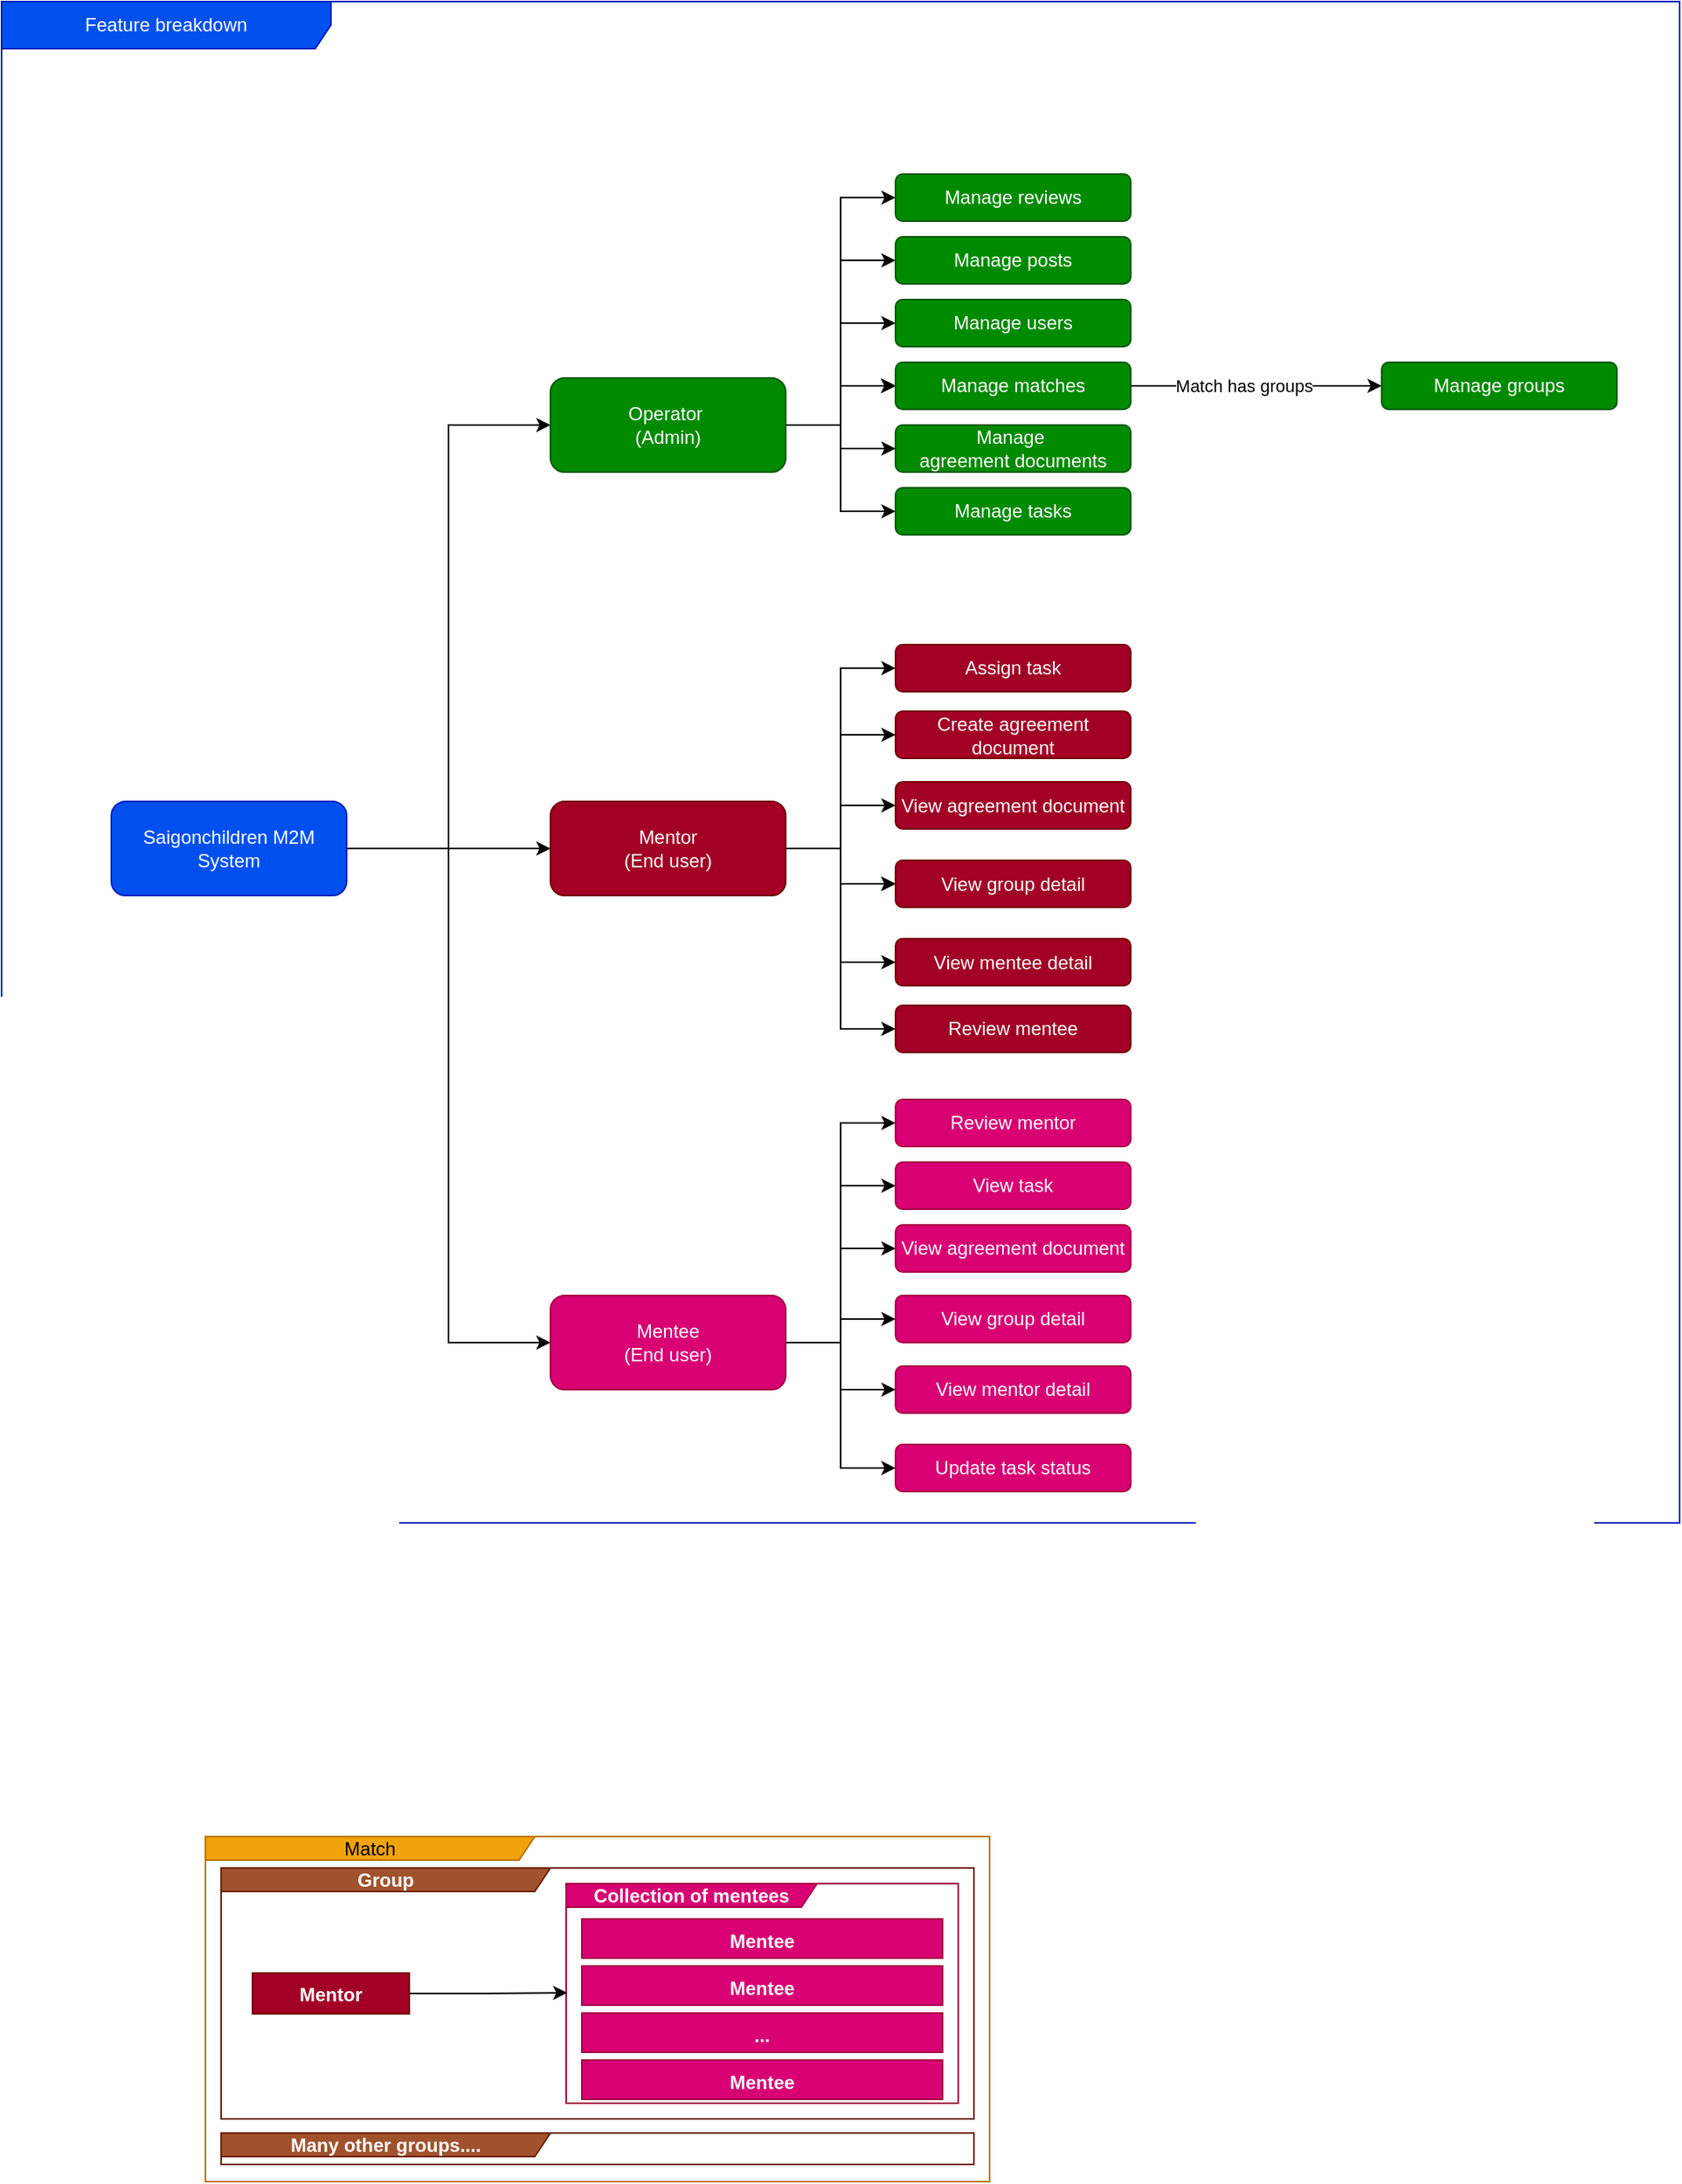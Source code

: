 <mxfile version="26.0.11">
  <diagram name="Page-1" id="9zVKBY60DjA3LiJ9msCD">
    <mxGraphModel dx="1717" dy="1626" grid="1" gridSize="10" guides="1" tooltips="1" connect="1" arrows="1" fold="1" page="1" pageScale="1" pageWidth="827" pageHeight="1169" math="0" shadow="0">
      <root>
        <mxCell id="0" />
        <mxCell id="1" parent="0" />
        <mxCell id="8znH28T3EN4sUPZHB0bJ-5" style="edgeStyle=orthogonalEdgeStyle;rounded=0;orthogonalLoop=1;jettySize=auto;html=1;entryX=0;entryY=0.5;entryDx=0;entryDy=0;" parent="1" source="8znH28T3EN4sUPZHB0bJ-1" target="8znH28T3EN4sUPZHB0bJ-2" edge="1">
          <mxGeometry relative="1" as="geometry" />
        </mxCell>
        <mxCell id="8znH28T3EN4sUPZHB0bJ-32" style="edgeStyle=orthogonalEdgeStyle;rounded=0;orthogonalLoop=1;jettySize=auto;html=1;entryX=0;entryY=0.5;entryDx=0;entryDy=0;" parent="1" source="8znH28T3EN4sUPZHB0bJ-1" target="8znH28T3EN4sUPZHB0bJ-30" edge="1">
          <mxGeometry relative="1" as="geometry" />
        </mxCell>
        <mxCell id="8znH28T3EN4sUPZHB0bJ-60" style="edgeStyle=orthogonalEdgeStyle;rounded=0;orthogonalLoop=1;jettySize=auto;html=1;entryX=0;entryY=0.5;entryDx=0;entryDy=0;" parent="1" source="8znH28T3EN4sUPZHB0bJ-1" target="8znH28T3EN4sUPZHB0bJ-31" edge="1">
          <mxGeometry relative="1" as="geometry" />
        </mxCell>
        <mxCell id="8znH28T3EN4sUPZHB0bJ-1" value="Saigonchildren M2M&lt;div&gt;System&lt;/div&gt;" style="rounded=1;whiteSpace=wrap;html=1;fillColor=#0050ef;fontColor=#ffffff;strokeColor=#001DBC;" parent="1" vertex="1">
          <mxGeometry x="-70" y="300" width="150" height="60" as="geometry" />
        </mxCell>
        <mxCell id="8znH28T3EN4sUPZHB0bJ-24" style="edgeStyle=orthogonalEdgeStyle;rounded=0;orthogonalLoop=1;jettySize=auto;html=1;entryX=0;entryY=0.5;entryDx=0;entryDy=0;" parent="1" source="8znH28T3EN4sUPZHB0bJ-2" target="8znH28T3EN4sUPZHB0bJ-14" edge="1">
          <mxGeometry relative="1" as="geometry" />
        </mxCell>
        <mxCell id="8znH28T3EN4sUPZHB0bJ-27" style="edgeStyle=orthogonalEdgeStyle;rounded=0;orthogonalLoop=1;jettySize=auto;html=1;entryX=0;entryY=0.5;entryDx=0;entryDy=0;" parent="1" source="8znH28T3EN4sUPZHB0bJ-2" target="8znH28T3EN4sUPZHB0bJ-26" edge="1">
          <mxGeometry relative="1" as="geometry">
            <mxPoint x="420" y="150" as="targetPoint" />
          </mxGeometry>
        </mxCell>
        <mxCell id="8znH28T3EN4sUPZHB0bJ-29" style="edgeStyle=orthogonalEdgeStyle;rounded=0;orthogonalLoop=1;jettySize=auto;html=1;entryX=0;entryY=0.5;entryDx=0;entryDy=0;" parent="1" source="8znH28T3EN4sUPZHB0bJ-2" target="8znH28T3EN4sUPZHB0bJ-28" edge="1">
          <mxGeometry relative="1" as="geometry" />
        </mxCell>
        <mxCell id="8znH28T3EN4sUPZHB0bJ-66" value="" style="edgeStyle=orthogonalEdgeStyle;rounded=0;orthogonalLoop=1;jettySize=auto;html=1;" parent="1" source="8znH28T3EN4sUPZHB0bJ-2" target="8znH28T3EN4sUPZHB0bJ-26" edge="1">
          <mxGeometry relative="1" as="geometry" />
        </mxCell>
        <mxCell id="8znH28T3EN4sUPZHB0bJ-67" value="" style="edgeStyle=orthogonalEdgeStyle;rounded=0;orthogonalLoop=1;jettySize=auto;html=1;" parent="1" source="8znH28T3EN4sUPZHB0bJ-2" target="8znH28T3EN4sUPZHB0bJ-26" edge="1">
          <mxGeometry relative="1" as="geometry" />
        </mxCell>
        <mxCell id="8znH28T3EN4sUPZHB0bJ-68" value="" style="edgeStyle=orthogonalEdgeStyle;rounded=0;orthogonalLoop=1;jettySize=auto;html=1;" parent="1" source="8znH28T3EN4sUPZHB0bJ-2" target="8znH28T3EN4sUPZHB0bJ-26" edge="1">
          <mxGeometry relative="1" as="geometry" />
        </mxCell>
        <mxCell id="8znH28T3EN4sUPZHB0bJ-69" value="" style="edgeStyle=orthogonalEdgeStyle;rounded=0;orthogonalLoop=1;jettySize=auto;html=1;" parent="1" source="8znH28T3EN4sUPZHB0bJ-2" target="8znH28T3EN4sUPZHB0bJ-26" edge="1">
          <mxGeometry relative="1" as="geometry" />
        </mxCell>
        <mxCell id="8znH28T3EN4sUPZHB0bJ-72" style="edgeStyle=orthogonalEdgeStyle;rounded=0;orthogonalLoop=1;jettySize=auto;html=1;entryX=0;entryY=0.5;entryDx=0;entryDy=0;" parent="1" source="8znH28T3EN4sUPZHB0bJ-2" target="8znH28T3EN4sUPZHB0bJ-70" edge="1">
          <mxGeometry relative="1" as="geometry" />
        </mxCell>
        <mxCell id="8znH28T3EN4sUPZHB0bJ-77" style="edgeStyle=orthogonalEdgeStyle;rounded=0;orthogonalLoop=1;jettySize=auto;html=1;entryX=0;entryY=0.5;entryDx=0;entryDy=0;" parent="1" source="8znH28T3EN4sUPZHB0bJ-2" target="8znH28T3EN4sUPZHB0bJ-76" edge="1">
          <mxGeometry relative="1" as="geometry" />
        </mxCell>
        <mxCell id="8znH28T3EN4sUPZHB0bJ-90" style="edgeStyle=orthogonalEdgeStyle;rounded=0;orthogonalLoop=1;jettySize=auto;html=1;entryX=0;entryY=0.5;entryDx=0;entryDy=0;" parent="1" source="8znH28T3EN4sUPZHB0bJ-2" target="8znH28T3EN4sUPZHB0bJ-89" edge="1">
          <mxGeometry relative="1" as="geometry" />
        </mxCell>
        <mxCell id="8znH28T3EN4sUPZHB0bJ-2" value="Operator&amp;nbsp;&lt;div&gt;(Admin)&lt;/div&gt;" style="rounded=1;whiteSpace=wrap;html=1;fillColor=#008a00;fontColor=#ffffff;strokeColor=#005700;" parent="1" vertex="1">
          <mxGeometry x="210" y="30" width="150" height="60" as="geometry" />
        </mxCell>
        <mxCell id="8znH28T3EN4sUPZHB0bJ-14" value="Manage users" style="rounded=1;whiteSpace=wrap;html=1;fillColor=#008a00;fontColor=#ffffff;strokeColor=#005700;" parent="1" vertex="1">
          <mxGeometry x="430" y="-20" width="150" height="30" as="geometry" />
        </mxCell>
        <mxCell id="8znH28T3EN4sUPZHB0bJ-42" value="" style="edgeStyle=orthogonalEdgeStyle;rounded=0;orthogonalLoop=1;jettySize=auto;html=1;" parent="1" source="8znH28T3EN4sUPZHB0bJ-26" target="8znH28T3EN4sUPZHB0bJ-41" edge="1">
          <mxGeometry relative="1" as="geometry" />
        </mxCell>
        <mxCell id="8znH28T3EN4sUPZHB0bJ-43" value="Match has groups" style="edgeLabel;html=1;align=center;verticalAlign=middle;resizable=0;points=[];" parent="8znH28T3EN4sUPZHB0bJ-42" vertex="1" connectable="0">
          <mxGeometry x="-0.224" y="1" relative="1" as="geometry">
            <mxPoint x="10" y="1" as="offset" />
          </mxGeometry>
        </mxCell>
        <mxCell id="8znH28T3EN4sUPZHB0bJ-26" value="Manage matches" style="rounded=1;whiteSpace=wrap;html=1;fillColor=#008a00;fontColor=#ffffff;strokeColor=#005700;" parent="1" vertex="1">
          <mxGeometry x="430" y="20" width="150" height="30" as="geometry" />
        </mxCell>
        <mxCell id="8znH28T3EN4sUPZHB0bJ-28" value="Manage&amp;nbsp;&lt;div&gt;agreement documents&lt;/div&gt;" style="rounded=1;whiteSpace=wrap;html=1;fillColor=#008a00;fontColor=#ffffff;strokeColor=#005700;" parent="1" vertex="1">
          <mxGeometry x="430" y="60" width="150" height="30" as="geometry" />
        </mxCell>
        <mxCell id="8znH28T3EN4sUPZHB0bJ-35" value="" style="edgeStyle=orthogonalEdgeStyle;rounded=0;orthogonalLoop=1;jettySize=auto;html=1;entryX=0;entryY=0.5;entryDx=0;entryDy=0;" parent="1" source="8znH28T3EN4sUPZHB0bJ-30" target="8znH28T3EN4sUPZHB0bJ-36" edge="1">
          <mxGeometry relative="1" as="geometry">
            <mxPoint x="440" y="320.029" as="targetPoint" />
          </mxGeometry>
        </mxCell>
        <mxCell id="8znH28T3EN4sUPZHB0bJ-38" style="edgeStyle=orthogonalEdgeStyle;rounded=0;orthogonalLoop=1;jettySize=auto;html=1;" parent="1" source="8znH28T3EN4sUPZHB0bJ-30" target="8znH28T3EN4sUPZHB0bJ-37" edge="1">
          <mxGeometry relative="1" as="geometry" />
        </mxCell>
        <mxCell id="8znH28T3EN4sUPZHB0bJ-46" style="edgeStyle=orthogonalEdgeStyle;rounded=0;orthogonalLoop=1;jettySize=auto;html=1;entryX=0;entryY=0.5;entryDx=0;entryDy=0;" parent="1" source="8znH28T3EN4sUPZHB0bJ-30" target="8znH28T3EN4sUPZHB0bJ-45" edge="1">
          <mxGeometry relative="1" as="geometry" />
        </mxCell>
        <mxCell id="8znH28T3EN4sUPZHB0bJ-65" style="edgeStyle=orthogonalEdgeStyle;rounded=0;orthogonalLoop=1;jettySize=auto;html=1;entryX=0;entryY=0.5;entryDx=0;entryDy=0;" parent="1" source="8znH28T3EN4sUPZHB0bJ-30" target="8znH28T3EN4sUPZHB0bJ-62" edge="1">
          <mxGeometry relative="1" as="geometry" />
        </mxCell>
        <mxCell id="8znH28T3EN4sUPZHB0bJ-73" value="" style="edgeStyle=orthogonalEdgeStyle;rounded=0;orthogonalLoop=1;jettySize=auto;html=1;" parent="1" source="8znH28T3EN4sUPZHB0bJ-30" target="8znH28T3EN4sUPZHB0bJ-37" edge="1">
          <mxGeometry relative="1" as="geometry" />
        </mxCell>
        <mxCell id="8znH28T3EN4sUPZHB0bJ-75" style="edgeStyle=orthogonalEdgeStyle;rounded=0;orthogonalLoop=1;jettySize=auto;html=1;entryX=0;entryY=0.5;entryDx=0;entryDy=0;" parent="1" source="8znH28T3EN4sUPZHB0bJ-30" target="8znH28T3EN4sUPZHB0bJ-74" edge="1">
          <mxGeometry relative="1" as="geometry" />
        </mxCell>
        <mxCell id="8znH28T3EN4sUPZHB0bJ-84" value="" style="edgeStyle=orthogonalEdgeStyle;rounded=0;orthogonalLoop=1;jettySize=auto;html=1;" parent="1" source="8znH28T3EN4sUPZHB0bJ-30" target="8znH28T3EN4sUPZHB0bJ-37" edge="1">
          <mxGeometry relative="1" as="geometry" />
        </mxCell>
        <mxCell id="8znH28T3EN4sUPZHB0bJ-86" style="edgeStyle=orthogonalEdgeStyle;rounded=0;orthogonalLoop=1;jettySize=auto;html=1;entryX=0;entryY=0.5;entryDx=0;entryDy=0;" parent="1" source="8znH28T3EN4sUPZHB0bJ-30" target="8znH28T3EN4sUPZHB0bJ-85" edge="1">
          <mxGeometry relative="1" as="geometry" />
        </mxCell>
        <mxCell id="8znH28T3EN4sUPZHB0bJ-30" value="Mentor&lt;br&gt;(End user)" style="rounded=1;whiteSpace=wrap;html=1;fillColor=#a20025;fontColor=#ffffff;strokeColor=#6F0000;" parent="1" vertex="1">
          <mxGeometry x="210" y="300" width="150" height="60" as="geometry" />
        </mxCell>
        <mxCell id="8znH28T3EN4sUPZHB0bJ-57" style="edgeStyle=orthogonalEdgeStyle;rounded=0;orthogonalLoop=1;jettySize=auto;html=1;entryX=0;entryY=0.5;entryDx=0;entryDy=0;" parent="1" source="8znH28T3EN4sUPZHB0bJ-31" target="8znH28T3EN4sUPZHB0bJ-54" edge="1">
          <mxGeometry relative="1" as="geometry">
            <Array as="points">
              <mxPoint x="395" y="645" />
              <mxPoint x="395" y="585" />
            </Array>
          </mxGeometry>
        </mxCell>
        <mxCell id="8znH28T3EN4sUPZHB0bJ-58" style="edgeStyle=orthogonalEdgeStyle;rounded=0;orthogonalLoop=1;jettySize=auto;html=1;entryX=0;entryY=0.5;entryDx=0;entryDy=0;" parent="1" source="8znH28T3EN4sUPZHB0bJ-31" target="8znH28T3EN4sUPZHB0bJ-55" edge="1">
          <mxGeometry relative="1" as="geometry" />
        </mxCell>
        <mxCell id="8znH28T3EN4sUPZHB0bJ-59" style="edgeStyle=orthogonalEdgeStyle;rounded=0;orthogonalLoop=1;jettySize=auto;html=1;entryX=0;entryY=0.5;entryDx=0;entryDy=0;" parent="1" source="8znH28T3EN4sUPZHB0bJ-31" target="8znH28T3EN4sUPZHB0bJ-56" edge="1">
          <mxGeometry relative="1" as="geometry" />
        </mxCell>
        <mxCell id="8znH28T3EN4sUPZHB0bJ-80" style="edgeStyle=orthogonalEdgeStyle;rounded=0;orthogonalLoop=1;jettySize=auto;html=1;entryX=0;entryY=0.5;entryDx=0;entryDy=0;" parent="1" source="8znH28T3EN4sUPZHB0bJ-31" target="8znH28T3EN4sUPZHB0bJ-79" edge="1">
          <mxGeometry relative="1" as="geometry" />
        </mxCell>
        <mxCell id="8znH28T3EN4sUPZHB0bJ-82" style="edgeStyle=orthogonalEdgeStyle;rounded=0;orthogonalLoop=1;jettySize=auto;html=1;entryX=0;entryY=0.5;entryDx=0;entryDy=0;" parent="1" source="8znH28T3EN4sUPZHB0bJ-31" target="8znH28T3EN4sUPZHB0bJ-81" edge="1">
          <mxGeometry relative="1" as="geometry" />
        </mxCell>
        <mxCell id="8znH28T3EN4sUPZHB0bJ-88" style="edgeStyle=orthogonalEdgeStyle;rounded=0;orthogonalLoop=1;jettySize=auto;html=1;entryX=0;entryY=0.5;entryDx=0;entryDy=0;" parent="1" source="8znH28T3EN4sUPZHB0bJ-31" target="8znH28T3EN4sUPZHB0bJ-87" edge="1">
          <mxGeometry relative="1" as="geometry" />
        </mxCell>
        <mxCell id="8znH28T3EN4sUPZHB0bJ-31" value="Mentee&lt;br&gt;(End user)" style="rounded=1;whiteSpace=wrap;html=1;fillColor=#d80073;fontColor=#ffffff;strokeColor=#A50040;" parent="1" vertex="1">
          <mxGeometry x="210" y="615" width="150" height="60" as="geometry" />
        </mxCell>
        <mxCell id="8znH28T3EN4sUPZHB0bJ-36" value="View agreement document" style="rounded=1;whiteSpace=wrap;html=1;fillColor=#a20025;fontColor=#ffffff;strokeColor=#6F0000;" parent="1" vertex="1">
          <mxGeometry x="430" y="287.5" width="150" height="30" as="geometry" />
        </mxCell>
        <mxCell id="8znH28T3EN4sUPZHB0bJ-37" value="View group detail" style="rounded=1;whiteSpace=wrap;html=1;fillColor=#a20025;fontColor=#ffffff;strokeColor=#6F0000;" parent="1" vertex="1">
          <mxGeometry x="430" y="337.5" width="150" height="30" as="geometry" />
        </mxCell>
        <mxCell id="8znH28T3EN4sUPZHB0bJ-41" value="Manage groups" style="rounded=1;whiteSpace=wrap;html=1;fillColor=#008a00;fontColor=#ffffff;strokeColor=#005700;" parent="1" vertex="1">
          <mxGeometry x="740" y="20" width="150" height="30" as="geometry" />
        </mxCell>
        <mxCell id="8znH28T3EN4sUPZHB0bJ-45" value="View mentee detail" style="rounded=1;whiteSpace=wrap;html=1;fillColor=#a20025;fontColor=#ffffff;strokeColor=#6F0000;" parent="1" vertex="1">
          <mxGeometry x="430" y="387.5" width="150" height="30" as="geometry" />
        </mxCell>
        <mxCell id="8znH28T3EN4sUPZHB0bJ-54" value="View agreement document" style="rounded=1;whiteSpace=wrap;html=1;fillColor=#d80073;fontColor=#ffffff;strokeColor=#A50040;" parent="1" vertex="1">
          <mxGeometry x="430" y="570" width="150" height="30" as="geometry" />
        </mxCell>
        <mxCell id="8znH28T3EN4sUPZHB0bJ-55" value="View group detail" style="rounded=1;whiteSpace=wrap;html=1;fillColor=#d80073;fontColor=#ffffff;strokeColor=#A50040;" parent="1" vertex="1">
          <mxGeometry x="430" y="615" width="150" height="30" as="geometry" />
        </mxCell>
        <mxCell id="8znH28T3EN4sUPZHB0bJ-56" value="View mentor detail" style="rounded=1;whiteSpace=wrap;html=1;fillColor=#d80073;fontColor=#ffffff;strokeColor=#A50040;" parent="1" vertex="1">
          <mxGeometry x="430" y="660" width="150" height="30" as="geometry" />
        </mxCell>
        <mxCell id="8znH28T3EN4sUPZHB0bJ-62" value="Create agreement document" style="rounded=1;whiteSpace=wrap;html=1;fillColor=#a20025;fontColor=#ffffff;strokeColor=#6F0000;" parent="1" vertex="1">
          <mxGeometry x="430" y="242.5" width="150" height="30" as="geometry" />
        </mxCell>
        <mxCell id="8znH28T3EN4sUPZHB0bJ-70" value="Manage posts" style="rounded=1;whiteSpace=wrap;html=1;fillColor=#008a00;fontColor=#ffffff;strokeColor=#005700;" parent="1" vertex="1">
          <mxGeometry x="430" y="-60" width="150" height="30" as="geometry" />
        </mxCell>
        <mxCell id="8znH28T3EN4sUPZHB0bJ-74" value="Assign task" style="rounded=1;whiteSpace=wrap;html=1;fillColor=#a20025;fontColor=#ffffff;strokeColor=#6F0000;" parent="1" vertex="1">
          <mxGeometry x="430" y="200" width="150" height="30" as="geometry" />
        </mxCell>
        <mxCell id="8znH28T3EN4sUPZHB0bJ-76" value="Manage tasks" style="rounded=1;whiteSpace=wrap;html=1;fillColor=#008a00;fontColor=#ffffff;strokeColor=#005700;" parent="1" vertex="1">
          <mxGeometry x="430" y="100" width="150" height="30" as="geometry" />
        </mxCell>
        <mxCell id="8znH28T3EN4sUPZHB0bJ-79" value="View task" style="rounded=1;whiteSpace=wrap;html=1;fillColor=#d80073;fontColor=#ffffff;strokeColor=#A50040;" parent="1" vertex="1">
          <mxGeometry x="430" y="530" width="150" height="30" as="geometry" />
        </mxCell>
        <mxCell id="8znH28T3EN4sUPZHB0bJ-81" value="Update task status" style="rounded=1;whiteSpace=wrap;html=1;fillColor=#d80073;fontColor=#ffffff;strokeColor=#A50040;" parent="1" vertex="1">
          <mxGeometry x="430" y="710" width="150" height="30" as="geometry" />
        </mxCell>
        <mxCell id="8znH28T3EN4sUPZHB0bJ-85" value="Review mentee" style="rounded=1;whiteSpace=wrap;html=1;fillColor=#a20025;fontColor=#ffffff;strokeColor=#6F0000;" parent="1" vertex="1">
          <mxGeometry x="430" y="430" width="150" height="30" as="geometry" />
        </mxCell>
        <mxCell id="8znH28T3EN4sUPZHB0bJ-87" value="Review mentor" style="rounded=1;whiteSpace=wrap;html=1;fillColor=#d80073;fontColor=#ffffff;strokeColor=#A50040;" parent="1" vertex="1">
          <mxGeometry x="430" y="490" width="150" height="30" as="geometry" />
        </mxCell>
        <mxCell id="8znH28T3EN4sUPZHB0bJ-89" value="Manage reviews" style="rounded=1;whiteSpace=wrap;html=1;fillColor=#008a00;fontColor=#ffffff;strokeColor=#005700;" parent="1" vertex="1">
          <mxGeometry x="430" y="-100" width="150" height="30" as="geometry" />
        </mxCell>
        <mxCell id="8znH28T3EN4sUPZHB0bJ-93" value="Feature breakdown" style="shape=umlFrame;whiteSpace=wrap;html=1;pointerEvents=0;width=210;height=30;fillColor=#0050ef;fontColor=#ffffff;strokeColor=#001DBC;" parent="1" vertex="1">
          <mxGeometry x="-140" y="-210" width="1070" height="970" as="geometry" />
        </mxCell>
        <mxCell id="8znH28T3EN4sUPZHB0bJ-114" value="Match" style="shape=umlFrame;whiteSpace=wrap;html=1;pointerEvents=0;width=210;height=15;fillColor=#f0a30a;fontColor=#000000;strokeColor=#BD7000;" parent="1" vertex="1">
          <mxGeometry x="-10" y="960" width="500" height="220" as="geometry" />
        </mxCell>
        <mxCell id="8znH28T3EN4sUPZHB0bJ-118" value="Mentor" style="text;strokeColor=#6F0000;fillColor=#a20025;align=center;verticalAlign=top;spacingLeft=4;spacingRight=4;overflow=hidden;rotatable=0;points=[[0,0.5],[1,0.5]];portConstraint=eastwest;whiteSpace=wrap;html=1;fontColor=#ffffff;fontStyle=1" parent="1" vertex="1">
          <mxGeometry x="20" y="1047" width="100" height="26" as="geometry" />
        </mxCell>
        <mxCell id="8znH28T3EN4sUPZHB0bJ-128" value="Collection of mentees" style="shape=umlFrame;whiteSpace=wrap;html=1;pointerEvents=0;width=160;height=15;fillColor=#d80073;fontColor=#ffffff;strokeColor=#A50040;fontStyle=1" parent="1" vertex="1">
          <mxGeometry x="220" y="990" width="250" height="140" as="geometry" />
        </mxCell>
        <mxCell id="8znH28T3EN4sUPZHB0bJ-135" value="" style="group;fontStyle=1" parent="1" vertex="1" connectable="0">
          <mxGeometry x="230" y="1012.5" width="230" height="115" as="geometry" />
        </mxCell>
        <mxCell id="8znH28T3EN4sUPZHB0bJ-130" value="Mentee" style="text;strokeColor=#A50040;fillColor=#d80073;align=center;verticalAlign=top;spacingLeft=4;spacingRight=4;overflow=hidden;rotatable=0;points=[[0,0.5],[1,0.5]];portConstraint=eastwest;whiteSpace=wrap;html=1;fontColor=#ffffff;fontStyle=1" parent="8znH28T3EN4sUPZHB0bJ-135" vertex="1">
          <mxGeometry width="230" height="25" as="geometry" />
        </mxCell>
        <mxCell id="8znH28T3EN4sUPZHB0bJ-132" value="..." style="text;strokeColor=#A50040;fillColor=#d80073;align=center;verticalAlign=top;spacingLeft=4;spacingRight=4;overflow=hidden;rotatable=0;points=[[0,0.5],[1,0.5]];portConstraint=eastwest;whiteSpace=wrap;html=1;fontColor=#ffffff;fontStyle=1" parent="8znH28T3EN4sUPZHB0bJ-135" vertex="1">
          <mxGeometry y="60" width="230" height="25" as="geometry" />
        </mxCell>
        <mxCell id="8znH28T3EN4sUPZHB0bJ-133" value="Mentee" style="text;strokeColor=#A50040;fillColor=#d80073;align=center;verticalAlign=top;spacingLeft=4;spacingRight=4;overflow=hidden;rotatable=0;points=[[0,0.5],[1,0.5]];portConstraint=eastwest;whiteSpace=wrap;html=1;fontColor=#ffffff;fontStyle=1" parent="8znH28T3EN4sUPZHB0bJ-135" vertex="1">
          <mxGeometry y="30" width="230" height="25" as="geometry" />
        </mxCell>
        <mxCell id="8znH28T3EN4sUPZHB0bJ-134" value="Mentee" style="text;strokeColor=#A50040;fillColor=#d80073;align=center;verticalAlign=top;spacingLeft=4;spacingRight=4;overflow=hidden;rotatable=0;points=[[0,0.5],[1,0.5]];portConstraint=eastwest;whiteSpace=wrap;html=1;fontColor=#ffffff;fontStyle=1" parent="8znH28T3EN4sUPZHB0bJ-135" vertex="1">
          <mxGeometry y="90" width="230" height="25" as="geometry" />
        </mxCell>
        <mxCell id="8znH28T3EN4sUPZHB0bJ-139" style="edgeStyle=orthogonalEdgeStyle;rounded=0;orthogonalLoop=1;jettySize=auto;html=1;entryX=0.003;entryY=0.497;entryDx=0;entryDy=0;entryPerimeter=0;fontStyle=1" parent="1" source="8znH28T3EN4sUPZHB0bJ-118" target="8znH28T3EN4sUPZHB0bJ-128" edge="1">
          <mxGeometry relative="1" as="geometry" />
        </mxCell>
        <mxCell id="8znH28T3EN4sUPZHB0bJ-141" value="Group" style="shape=umlFrame;whiteSpace=wrap;html=1;pointerEvents=0;width=210;height=15;fillColor=#a0522d;fontColor=#ffffff;strokeColor=#6D1F00;fontStyle=1" parent="1" vertex="1">
          <mxGeometry y="980" width="480" height="160" as="geometry" />
        </mxCell>
        <mxCell id="8znH28T3EN4sUPZHB0bJ-143" value="Many other groups...." style="shape=umlFrame;whiteSpace=wrap;html=1;pointerEvents=0;width=210;height=15;fillColor=#a0522d;fontColor=#ffffff;strokeColor=#6D1F00;fontStyle=1" parent="1" vertex="1">
          <mxGeometry y="1149" width="480" height="20" as="geometry" />
        </mxCell>
      </root>
    </mxGraphModel>
  </diagram>
</mxfile>
